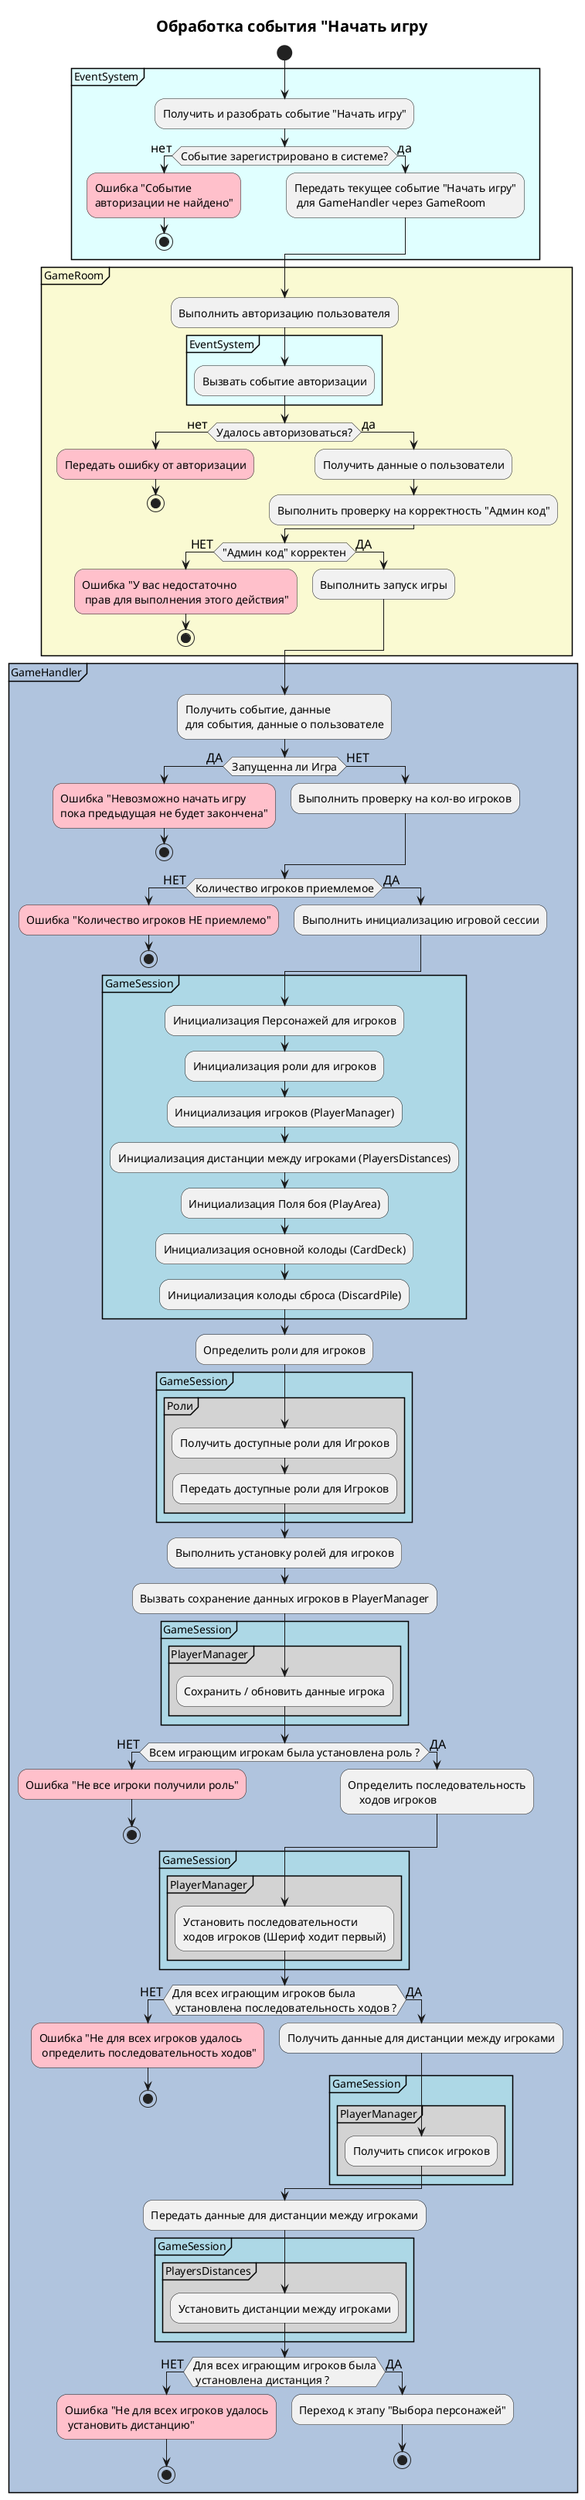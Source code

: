 @startuml activityDiagramStartGameEvent
' skinparam DefaultTextAlignment center
skinparam ActivityFontSize 14
skinparam NoteFontSize 14
skinparam TitleFontSize 20
skinparam ArrowFontSize 16

title "Обработка события "Начать игру"

start
partition #LightCyan EventSystem {
    :Получить и разобрать событие "Начать игру";

    if (Событие зарегистрировано в системе?) then (нет)
        #pink:Ошибка "Событие
        авторизации не найдено";
    stop
    else (да)
        :Передать текущее событие "Начать игру"
         для GameHandler через GameRoom;
    endif
}

partition #LightGoldenRodYellow GameRoom {
    :Выполнить авторизацию пользователя;

    partition #LightCyan EventSystem {
        :Вызвать событие авторизации;
    }

    if (Удалось авторизоваться?) then (нет)
        #pink:Передать ошибку от авторизации;
        stop
    else (да)
        :Получить данные о пользователи;
        :Выполнить проверку на корректность "Админ код";
        
    endif

    if ("Админ код" корректен) then (НЕТ)
        #pink:Ошибка "У вас недостаточно
         прав для выполнения этого действия";
        stop
    else (ДА)
        :Выполнить запуск игры;
    endif
}

partition #LightSteelBlue GameHandler {
    :Получить событие, данные 
    для события, данные о пользователе;

    if (Запущенна ли Игра) then (ДА)
        #pink:Ошибка "Невозможно начать игру
        пока предыдущая не будет закончена";
        stop
    else (НЕТ)
        :Выполнить проверку на кол-во игроков;
    endif

    if (Количество игроков приемлемое) then (НЕТ)
        #pink:Ошибка "Количество игроков НЕ приемлемо";
        stop
    else (ДА)
        :Выполнить инициализацию игровой сессии;
    endif

    partition #LightBlue GameSession {
        :Инициализация Персонажей для игроков;
        :Инициализация роли для игроков;
        :Инициализация игроков (PlayerManager);
        :Инициализация дистанции между игроками (PlayersDistances);
        :Инициализация Поля боя (PlayArea);
        :Инициализация основной колоды (CardDeck);
        :Инициализация колоды сброса (DiscardPile);
    }

    :Определить роли для игроков;

    partition #LightBlue GameSession {
        partition #LightGray Роли {
            :Получить доступные роли для Игроков;
            :Передать доступные роли для Игроков;
        }
    }

    :Выполнить установку ролей для игроков;
    :Вызвать сохранение данных игроков в PlayerManager;

    partition #LightBlue GameSession {
        partition #LightGray PlayerManager {
            :Сохранить / обновить данные игрока;
        }
    }

    if (Всем играющим игрокам была установлена роль ?) then (НЕТ)
        #pink:Ошибка "Не все игроки получили роль";
        stop
    else (ДА)
        :Определить последовательность
            ходов игроков;
    endif

    partition #LightBlue GameSession {
        partition #LightGray PlayerManager {
            :Установить последовательности
            ходов игроков (Шериф ходит первый);
        }
    }

    if (Для всех играющим игроков была\n установлена последовательность ходов ?) then (НЕТ)
        #pink:Ошибка "Не для всех игроков удалось
         определить последовательность ходов";
        stop
    else (ДА)
        :Получить данные для дистанции между игроками;

        partition #LightBlue GameSession {
            partition #LightGray PlayerManager {
                :Получить список игроков;
            }
        }
    endif

    :Передать данные для дистанции между игроками;

    partition #LightBlue GameSession {
        partition #LightGray PlayersDistances {
            :Установить дистанции между игроками;
        }
    }

    if (Для всех играющим игроков была\n установлена дистанция ?) then (НЕТ)
        #pink:Ошибка "Не для всех игроков удалось
         установить дистанцию";
        stop
    else (ДА)
        :Переход к этапу "Выбора персонажей";
        stop
    endif
}

@enduml